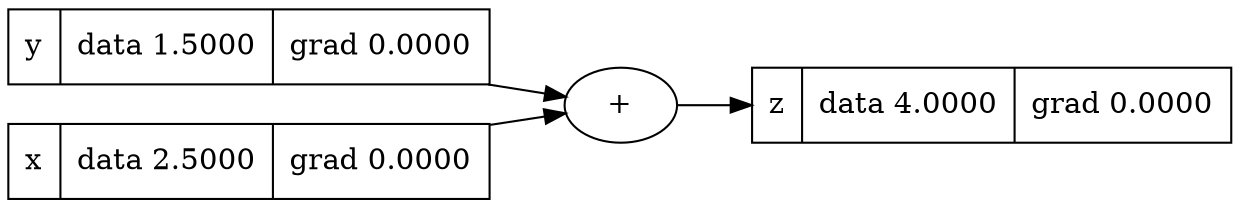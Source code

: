 digraph {
	graph [rankdir=LR]
	2553357137680 [label="{ y | data 1.5000 | grad 0.0000 }" shape=record]
	2553357129360 [label="{ z | data 4.0000 | grad 0.0000 }" shape=record]
	"2553357129360+" [label="+"]
	"2553357129360+" -> 2553357129360
	2553357139408 [label="{ x | data 2.5000 | grad 0.0000 }" shape=record]
	2553357137680 -> "2553357129360+"
	2553357139408 -> "2553357129360+"
}
